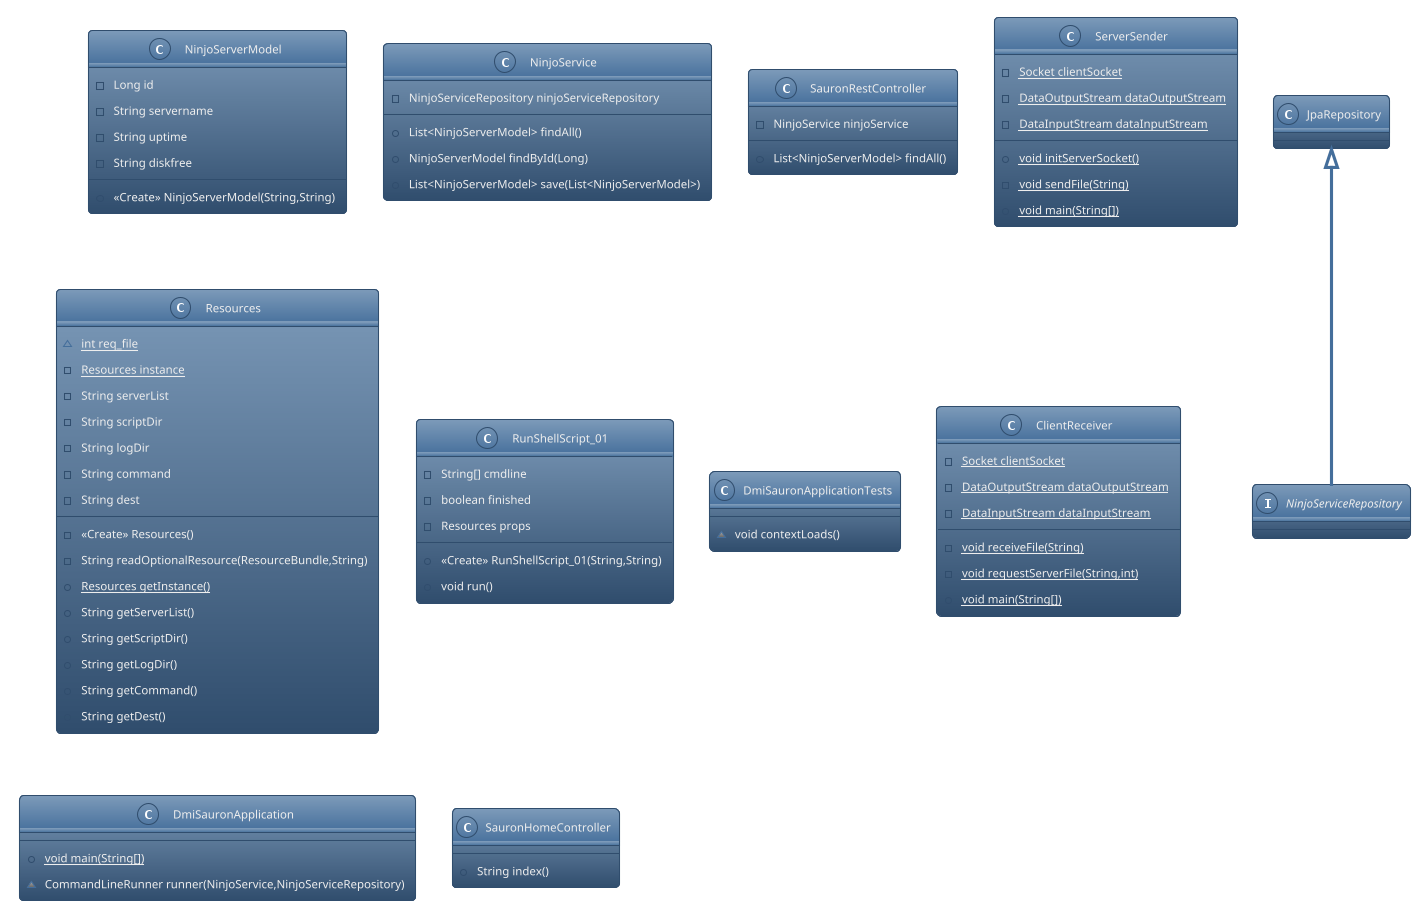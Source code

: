 @startuml
!theme spacelab
skinparam backgroundColor white

class NinjoServerModel {
- Long id
- String servername
- String uptime
- String diskfree
+ <<Create>> NinjoServerModel(String,String)
}
class NinjoService {
- NinjoServiceRepository ninjoServiceRepository
+ List<NinjoServerModel> findAll()
+ NinjoServerModel findById(Long)
+ List<NinjoServerModel> save(List<NinjoServerModel>)
}
class SauronRestController {
- NinjoService ninjoService
+ List<NinjoServerModel> findAll()
}
class ServerSender {
- {static} Socket clientSocket
- {static} DataOutputStream dataOutputStream
- {static} DataInputStream dataInputStream
+ {static} void initServerSocket()
- {static} void sendFile(String)
+ {static} void main(String[])
}
class Resources {
~ {static} int req_file
- {static} Resources instance
- String serverList
- String scriptDir
- String logDir
- String command
- String dest
- <<Create>> Resources()
- String readOptionalResource(ResourceBundle,String)
+ {static} Resources getInstance()
+ String getServerList()
+ String getScriptDir()
+ String getLogDir()
+ String getCommand()
+ String getDest()
}
class RunShellScript_01 {
- String[] cmdline
- boolean finished
- Resources props
+ <<Create>> RunShellScript_01(String,String)
+ void run()
}
class DmiSauronApplicationTests {
~ void contextLoads()
}
interface NinjoServiceRepository {
}
class ClientReceiver {
- {static} Socket clientSocket
- {static} DataOutputStream dataOutputStream
- {static} DataInputStream dataInputStream
- {static} void receiveFile(String)
- {static} void requestServerFile(String,int)
+ {static} void main(String[])
}
class DmiSauronApplication {
+ {static} void main(String[])
~ CommandLineRunner runner(NinjoService,NinjoServiceRepository)
}
class SauronHomeController {
+ String index()
}


JpaRepository <|-- NinjoServiceRepository
@enduml